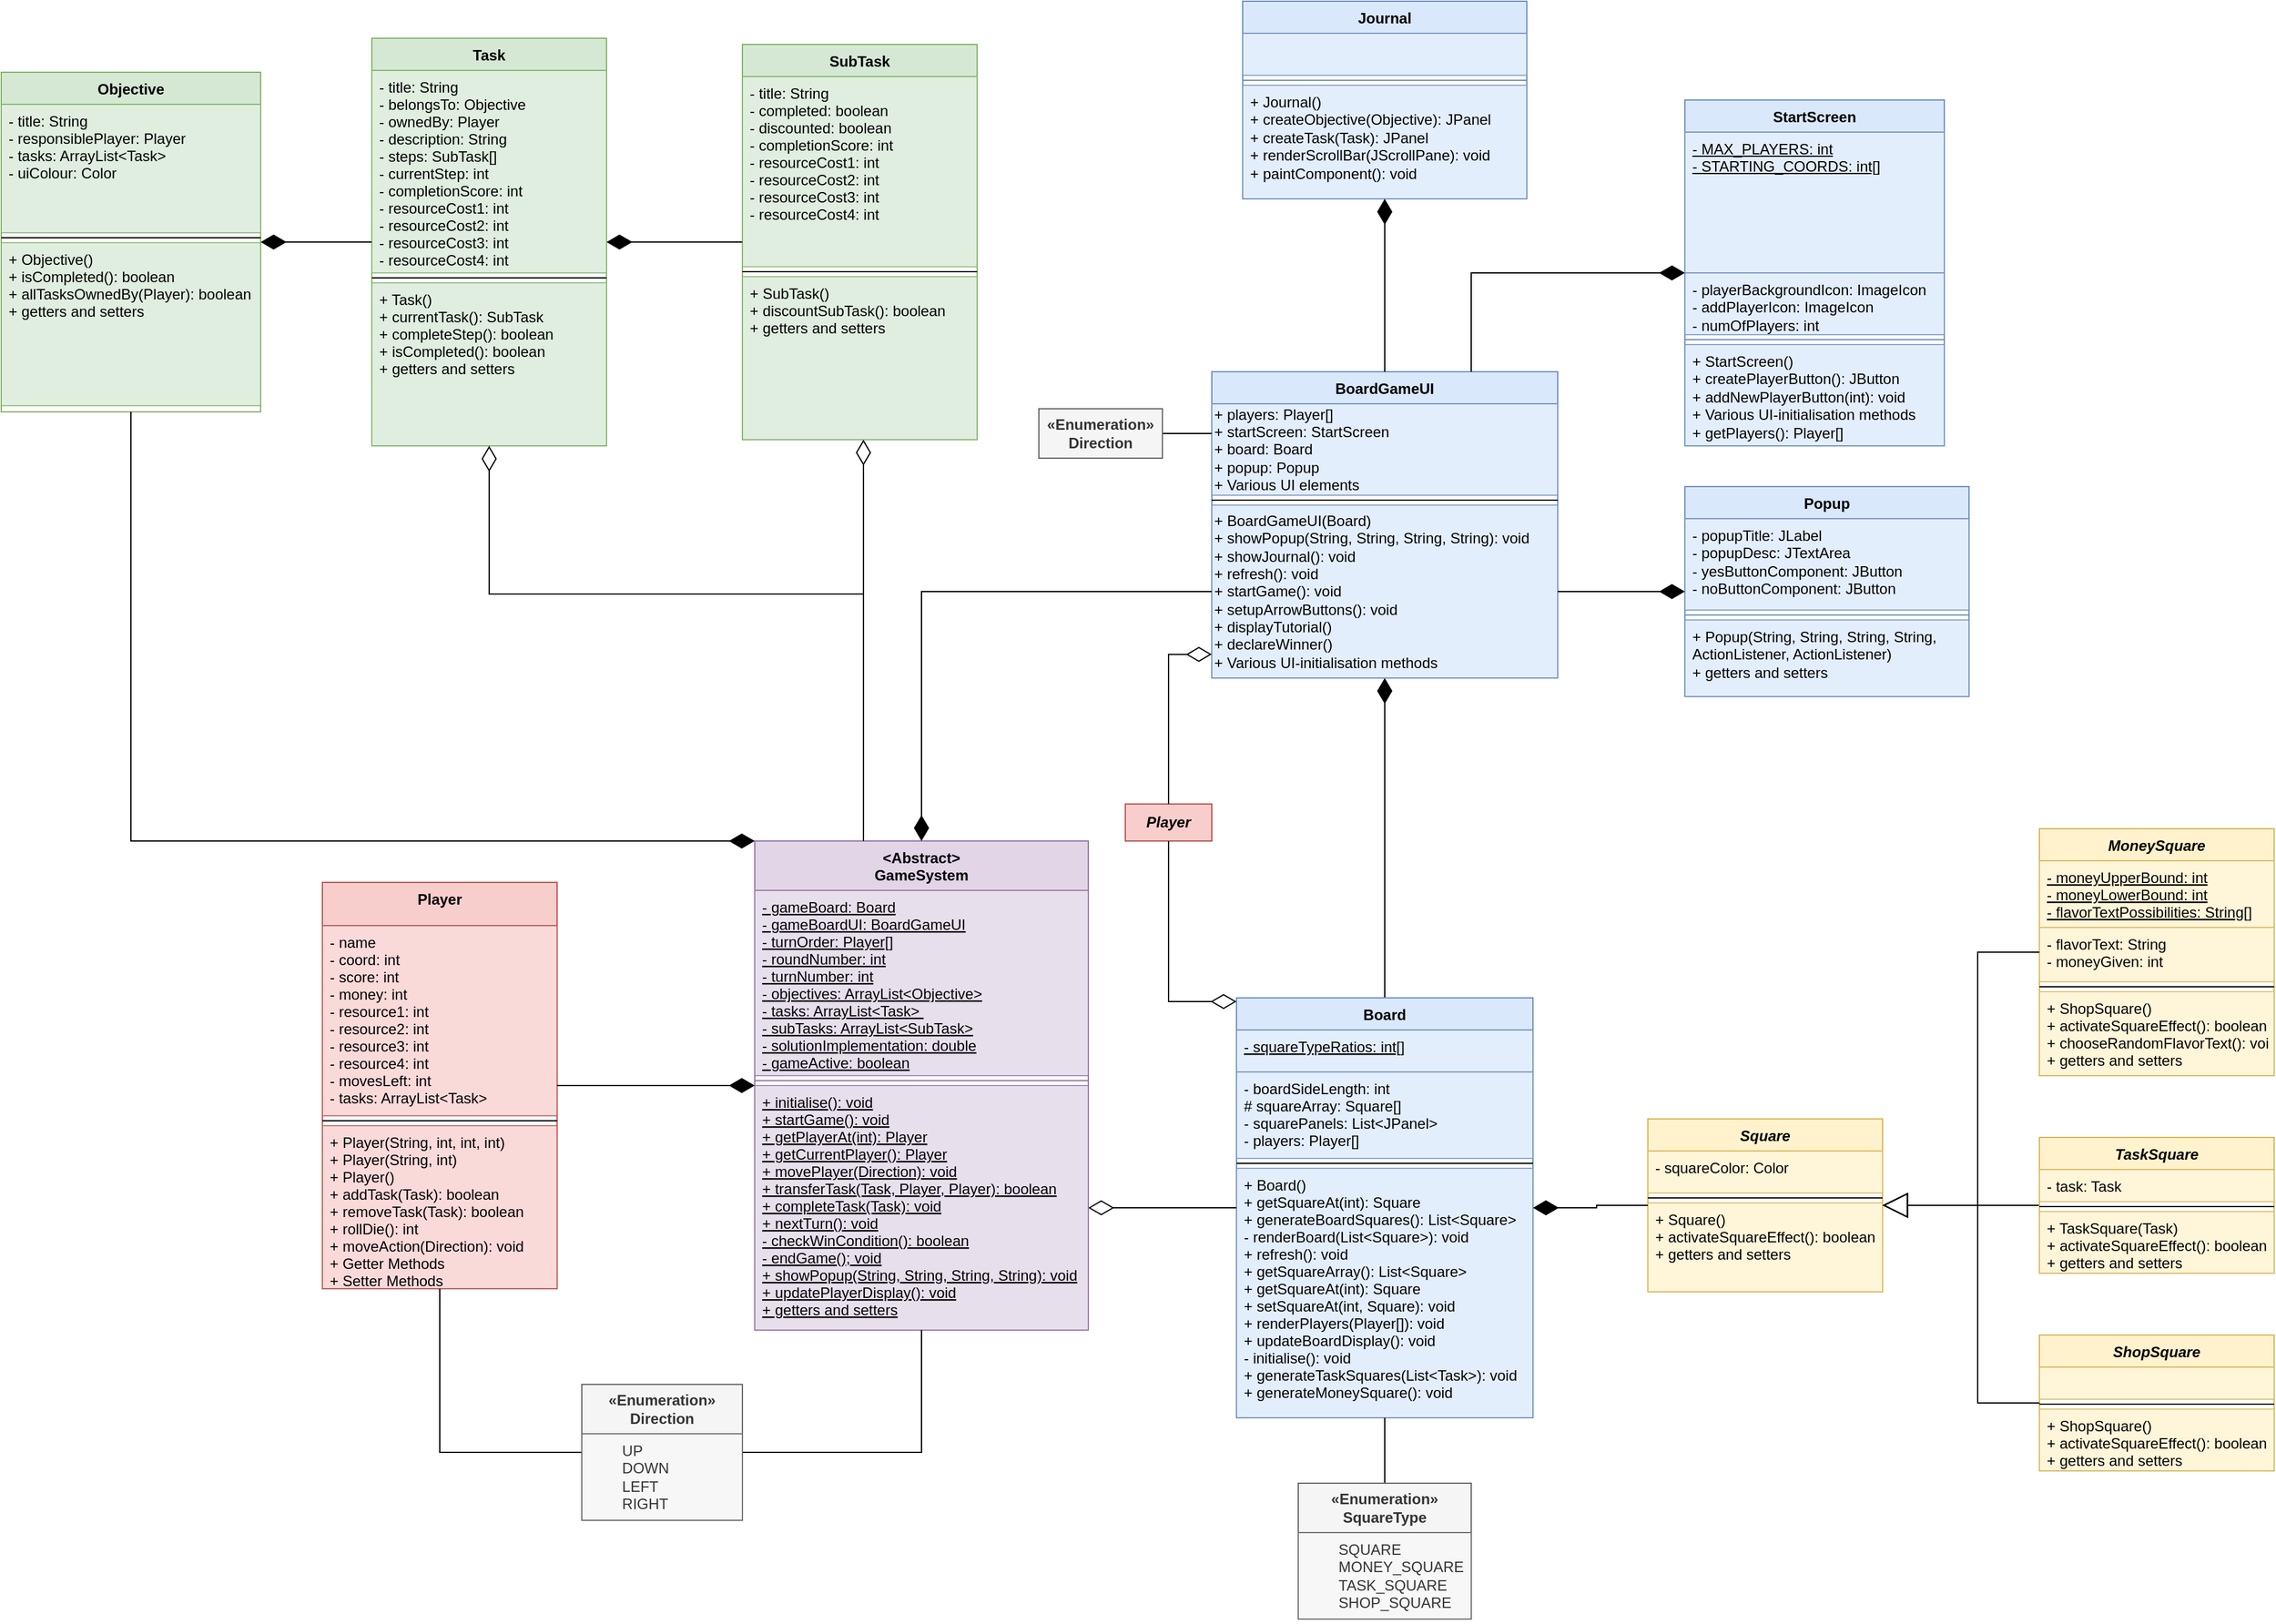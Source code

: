 <mxfile version="26.0.9">
  <diagram id="C5RBs43oDa-KdzZeNtuy" name="Page-1">
    <mxGraphModel dx="1435" dy="1969" grid="1" gridSize="10" guides="1" tooltips="1" connect="1" arrows="1" fold="1" page="1" pageScale="1" pageWidth="827" pageHeight="1169" math="0" shadow="0">
      <root>
        <mxCell id="WIyWlLk6GJQsqaUBKTNV-0" />
        <mxCell id="WIyWlLk6GJQsqaUBKTNV-1" parent="WIyWlLk6GJQsqaUBKTNV-0" />
        <mxCell id="zkfFHV4jXpPFQw0GAbJ--0" value="Square" style="swimlane;fontStyle=3;align=center;verticalAlign=top;childLayout=stackLayout;horizontal=1;startSize=26;horizontalStack=0;resizeParent=1;resizeLast=0;collapsible=1;marginBottom=0;rounded=0;shadow=0;strokeWidth=1;fillColor=#fff2cc;strokeColor=#d6b656;" parent="WIyWlLk6GJQsqaUBKTNV-1" vertex="1">
          <mxGeometry x="1654" y="195" width="190" height="140" as="geometry">
            <mxRectangle x="230" y="140" width="160" height="26" as="alternateBounds" />
          </mxGeometry>
        </mxCell>
        <mxCell id="zkfFHV4jXpPFQw0GAbJ--1" value="- squareColor: Color" style="text;align=left;verticalAlign=top;spacingLeft=4;spacingRight=4;overflow=hidden;rotatable=0;points=[[0,0.5],[1,0.5]];portConstraint=eastwest;fillColor=#fff2cc;strokeColor=#d6b656;opacity=75;" parent="zkfFHV4jXpPFQw0GAbJ--0" vertex="1">
          <mxGeometry y="26" width="190" height="34" as="geometry" />
        </mxCell>
        <mxCell id="zkfFHV4jXpPFQw0GAbJ--4" value="" style="line;html=1;strokeWidth=1;align=left;verticalAlign=middle;spacingTop=-1;spacingLeft=3;spacingRight=3;rotatable=0;labelPosition=right;points=[];portConstraint=eastwest;" parent="zkfFHV4jXpPFQw0GAbJ--0" vertex="1">
          <mxGeometry y="60" width="190" height="8" as="geometry" />
        </mxCell>
        <mxCell id="zkfFHV4jXpPFQw0GAbJ--5" value="+ Square()&#xa;+ activateSquareEffect(): boolean&#xa;+ getters and setters" style="text;align=left;verticalAlign=top;spacingLeft=4;spacingRight=4;overflow=hidden;rotatable=0;points=[[0,0.5],[1,0.5]];portConstraint=eastwest;fillColor=#fff2cc;strokeColor=#d6b656;opacity=75;" parent="zkfFHV4jXpPFQw0GAbJ--0" vertex="1">
          <mxGeometry y="68" width="190" height="72" as="geometry" />
        </mxCell>
        <mxCell id="K5BiU674pHtBU9NjnuLP-25" style="edgeStyle=orthogonalEdgeStyle;rounded=0;orthogonalLoop=1;jettySize=auto;html=1;endSize=18;startSize=18;endArrow=diamondThin;startFill=0;endFill=1;" parent="WIyWlLk6GJQsqaUBKTNV-1" source="zkfFHV4jXpPFQw0GAbJ--17" target="bCXJ4Mm03UaGC8wNrFyx-1" edge="1">
          <mxGeometry relative="1" as="geometry" />
        </mxCell>
        <mxCell id="zkfFHV4jXpPFQw0GAbJ--17" value="Board" style="swimlane;fontStyle=1;align=center;verticalAlign=top;childLayout=stackLayout;horizontal=1;startSize=26;horizontalStack=0;resizeParent=1;resizeLast=0;collapsible=1;marginBottom=0;rounded=0;shadow=0;strokeWidth=1;fillColor=#dae8fc;strokeColor=#6c8ebf;" parent="WIyWlLk6GJQsqaUBKTNV-1" vertex="1">
          <mxGeometry x="1321" y="97" width="240" height="340" as="geometry">
            <mxRectangle x="550" y="140" width="160" height="26" as="alternateBounds" />
          </mxGeometry>
        </mxCell>
        <mxCell id="zkfFHV4jXpPFQw0GAbJ--18" value="- squareTypeRatios: int[]" style="text;align=left;verticalAlign=top;spacingLeft=4;spacingRight=4;overflow=hidden;rotatable=0;points=[[0,0.5],[1,0.5]];portConstraint=eastwest;fontStyle=4;fillColor=#dae8fc;strokeColor=#6c8ebf;opacity=75;" parent="zkfFHV4jXpPFQw0GAbJ--17" vertex="1">
          <mxGeometry y="26" width="240" height="34" as="geometry" />
        </mxCell>
        <mxCell id="zkfFHV4jXpPFQw0GAbJ--19" value="- boardSideLength: int&#xa;# squareArray: Square[]&#xa;- squarePanels: List&lt;JPanel&gt;&#xa;- players: Player[]&#xa;" style="text;align=left;verticalAlign=top;spacingLeft=4;spacingRight=4;overflow=hidden;rotatable=0;points=[[0,0.5],[1,0.5]];portConstraint=eastwest;rounded=0;shadow=0;html=0;fillColor=#dae8fc;strokeColor=#6c8ebf;opacity=75;" parent="zkfFHV4jXpPFQw0GAbJ--17" vertex="1">
          <mxGeometry y="60" width="240" height="70" as="geometry" />
        </mxCell>
        <mxCell id="zkfFHV4jXpPFQw0GAbJ--23" value="" style="line;html=1;strokeWidth=1;align=left;verticalAlign=middle;spacingTop=-1;spacingLeft=3;spacingRight=3;rotatable=0;labelPosition=right;points=[];portConstraint=eastwest;" parent="zkfFHV4jXpPFQw0GAbJ--17" vertex="1">
          <mxGeometry y="130" width="240" height="8" as="geometry" />
        </mxCell>
        <mxCell id="zkfFHV4jXpPFQw0GAbJ--25" value="+ Board()&#xa;+ getSquareAt(int): Square&#xa;+ generateBoardSquares(): List&lt;Square&gt;&#xa;- renderBoard(List&lt;Square&gt;): void&#xa;+ refresh(): void&#xa;+ getSquareArray(): List&lt;Square&gt;&#xa;+ getSquareAt(int): Square&#xa;+ setSquareAt(int, Square): void&#xa;+ renderPlayers(Player[]): void&#xa;+ updateBoardDisplay(): void&#xa;- initialise(): void&#xa;+ generateTaskSquares(List&lt;Task&gt;): void&#xa;+ generateMoneySquare(): void&#xa;" style="text;align=left;verticalAlign=top;spacingLeft=4;spacingRight=4;overflow=hidden;rotatable=0;points=[[0,0.5],[1,0.5]];portConstraint=eastwest;fillColor=#dae8fc;strokeColor=#6c8ebf;opacity=75;" parent="zkfFHV4jXpPFQw0GAbJ--17" vertex="1">
          <mxGeometry y="138" width="240" height="202" as="geometry" />
        </mxCell>
        <mxCell id="RARG5RGRjb6oG-_tyjwV-17" value="Player" style="swimlane;fontStyle=1;align=center;verticalAlign=top;childLayout=stackLayout;horizontal=1;startSize=35;horizontalStack=0;resizeParent=1;resizeLast=0;collapsible=1;marginBottom=0;rounded=0;shadow=0;strokeWidth=1;fillColor=#f8cecc;strokeColor=#b85450;" parent="WIyWlLk6GJQsqaUBKTNV-1" vertex="1">
          <mxGeometry x="581" y="3.5" width="190" height="329" as="geometry">
            <mxRectangle x="230" y="140" width="160" height="26" as="alternateBounds" />
          </mxGeometry>
        </mxCell>
        <mxCell id="RARG5RGRjb6oG-_tyjwV-18" value="- name&#xa;- coord: int&#xa;- score: int&#xa;- money: int&#xa;- resource1: int&#xa;- resource2: int&#xa;- resource3: int&#xa;- resource4: int&#xa;- movesLeft: int&#xa;- tasks: ArrayList&lt;Task&gt;" style="text;align=left;verticalAlign=top;spacingLeft=4;spacingRight=4;overflow=hidden;rotatable=0;points=[[0,0.5],[1,0.5]];portConstraint=eastwest;fillColor=#f8cecc;strokeColor=#b85450;opacity=75;" parent="RARG5RGRjb6oG-_tyjwV-17" vertex="1">
          <mxGeometry y="35" width="190" height="154" as="geometry" />
        </mxCell>
        <mxCell id="RARG5RGRjb6oG-_tyjwV-19" value="" style="line;html=1;strokeWidth=1;align=left;verticalAlign=middle;spacingTop=-1;spacingLeft=3;spacingRight=3;rotatable=0;labelPosition=right;points=[];portConstraint=eastwest;" parent="RARG5RGRjb6oG-_tyjwV-17" vertex="1">
          <mxGeometry y="189" width="190" height="8" as="geometry" />
        </mxCell>
        <mxCell id="RARG5RGRjb6oG-_tyjwV-20" value="+ Player(String, int, int, int)&#xa;+ Player(String, int)&#xa;+ Player()&#xa;+ addTask(Task): boolean&#xa;+ removeTask(Task): boolean&#xa;+ rollDie(): int&#xa;+ moveAction(Direction): void&#xa;+ Getter Methods&#xa;+ Setter Methods&#xa; " style="text;align=left;verticalAlign=top;spacingLeft=4;spacingRight=4;overflow=hidden;rotatable=0;points=[[0,0.5],[1,0.5]];portConstraint=eastwest;opacity=75;fillColor=#f8cecc;strokeColor=#b85450;" parent="RARG5RGRjb6oG-_tyjwV-17" vertex="1">
          <mxGeometry y="197" width="190" height="132" as="geometry" />
        </mxCell>
        <mxCell id="tvutdW0yKNzAz1rQVRtP-5" value="&lt;Abstract&gt;&#xa;GameSystem" style="swimlane;fontStyle=1;align=center;verticalAlign=top;childLayout=stackLayout;horizontal=1;startSize=40;horizontalStack=0;resizeParent=1;resizeLast=0;collapsible=1;marginBottom=0;rounded=0;shadow=0;strokeWidth=1;fillColor=#e1d5e7;strokeColor=#9673a6;" parent="WIyWlLk6GJQsqaUBKTNV-1" vertex="1">
          <mxGeometry x="931" y="-30" width="270" height="396" as="geometry">
            <mxRectangle x="1230" y="80" width="160" height="26" as="alternateBounds" />
          </mxGeometry>
        </mxCell>
        <mxCell id="tvutdW0yKNzAz1rQVRtP-8" value="- gameBoard: Board&#xa;- gameBoardUI: BoardGameUI&#xa;- turnOrder: Player[]&#xa;- roundNumber: int&#xa;- turnNumber: int&#xa;- objectives: ArrayList&lt;Objective&gt;&#xa;- tasks: ArrayList&lt;Task&gt; &#xa;- subTasks: ArrayList&lt;SubTask&gt;&#xa;- solutionImplementation: double&#xa;- gameActive: boolean&#xa;" style="text;align=left;verticalAlign=top;spacingLeft=4;spacingRight=4;overflow=hidden;rotatable=0;points=[[0,0.5],[1,0.5]];portConstraint=eastwest;rounded=0;shadow=0;html=0;fontStyle=4;fillColor=#e1d5e7;strokeColor=#9673a6;opacity=75;" parent="tvutdW0yKNzAz1rQVRtP-5" vertex="1">
          <mxGeometry y="40" width="270" height="150" as="geometry" />
        </mxCell>
        <mxCell id="tvutdW0yKNzAz1rQVRtP-10" value="" style="line;html=1;strokeWidth=1;align=left;verticalAlign=middle;spacingTop=-1;spacingLeft=3;spacingRight=3;rotatable=0;labelPosition=right;points=[];portConstraint=eastwest;fillColor=default;strokeColor=#9673a6;fillStyle=auto;" parent="tvutdW0yKNzAz1rQVRtP-5" vertex="1">
          <mxGeometry y="190" width="270" height="8" as="geometry" />
        </mxCell>
        <mxCell id="tvutdW0yKNzAz1rQVRtP-12" value="+ initialise(): void&#xa;+ startGame(): void&#xa;+ getPlayerAt(int): Player&#xa;+ getCurrentPlayer(): Player&#xa;+ movePlayer(Direction): void&#xa;+ transferTask(Task, Player, Player): boolean&#xa;+ completeTask(Task): void&#xa;+ nextTurn(): void&#xa;- checkWinCondition(): boolean&#xa;- endGame(); void&#xa;+ showPopup(String, String, String, String): void&#xa;+ updatePlayerDisplay(): void&#xa;+ getters and setters&#xa;&#xa;" style="text;align=left;verticalAlign=top;spacingLeft=4;spacingRight=4;overflow=hidden;rotatable=0;points=[[0,0.5],[1,0.5]];portConstraint=eastwest;fontStyle=4;fillColor=#e1d5e7;strokeColor=#9673a6;opacity=75;" parent="tvutdW0yKNzAz1rQVRtP-5" vertex="1">
          <mxGeometry y="198" width="270" height="198" as="geometry" />
        </mxCell>
        <mxCell id="tvutdW0yKNzAz1rQVRtP-14" style="edgeStyle=orthogonalEdgeStyle;rounded=0;orthogonalLoop=1;jettySize=auto;html=1;endArrow=none;endFill=0;startArrow=diamondThin;startFill=0;endSize=18;startSize=18;" parent="WIyWlLk6GJQsqaUBKTNV-1" source="tvutdW0yKNzAz1rQVRtP-12" target="zkfFHV4jXpPFQw0GAbJ--17" edge="1">
          <mxGeometry relative="1" as="geometry">
            <mxPoint x="1281" y="271" as="targetPoint" />
          </mxGeometry>
        </mxCell>
        <mxCell id="bCXJ4Mm03UaGC8wNrFyx-1" value="BoardGameUI" style="swimlane;fontStyle=1;align=center;verticalAlign=top;childLayout=stackLayout;horizontal=1;startSize=26;horizontalStack=0;resizeParent=1;resizeLast=0;collapsible=1;marginBottom=0;rounded=0;shadow=0;strokeWidth=1;fillColor=#dae8fc;strokeColor=#6c8ebf;" parent="WIyWlLk6GJQsqaUBKTNV-1" vertex="1">
          <mxGeometry x="1301" y="-410" width="280" height="248" as="geometry">
            <mxRectangle x="550" y="140" width="160" height="26" as="alternateBounds" />
          </mxGeometry>
        </mxCell>
        <mxCell id="bCXJ4Mm03UaGC8wNrFyx-6" value="+ players: Player[]&lt;div&gt;+ startScreen: StartScreen&lt;/div&gt;&lt;div&gt;+ board: Board&lt;/div&gt;&lt;div&gt;+ popup: Popup&lt;/div&gt;&lt;div&gt;&lt;div&gt;+ Various UI elements&lt;/div&gt;&lt;/div&gt;" style="text;html=1;align=left;verticalAlign=middle;whiteSpace=wrap;rounded=0;fillColor=#dae8fc;strokeColor=#6c8ebf;opacity=75;" parent="bCXJ4Mm03UaGC8wNrFyx-1" vertex="1">
          <mxGeometry y="26" width="280" height="74" as="geometry" />
        </mxCell>
        <mxCell id="bCXJ4Mm03UaGC8wNrFyx-4" value="" style="line;html=1;strokeWidth=1;align=left;verticalAlign=middle;spacingTop=-1;spacingLeft=3;spacingRight=3;rotatable=0;labelPosition=right;points=[];portConstraint=eastwest;" parent="bCXJ4Mm03UaGC8wNrFyx-1" vertex="1">
          <mxGeometry y="100" width="280" height="8" as="geometry" />
        </mxCell>
        <mxCell id="bCXJ4Mm03UaGC8wNrFyx-7" value="+ BoardGameUI(Board)&lt;div&gt;+ showPopup(String, String, String, String): void&lt;br&gt;+ showJournal(): void&lt;/div&gt;&lt;div&gt;+ refresh(): void&lt;/div&gt;&lt;div&gt;+ startGame(): void&lt;/div&gt;&lt;div&gt;+ setupArrowButtons(): void&lt;br&gt;&lt;div&gt;+ displayTutorial()&lt;/div&gt;&lt;div&gt;+ declareWinner()&lt;/div&gt;&lt;/div&gt;&lt;div&gt;+ Various UI-initialisation methods&lt;/div&gt;" style="text;html=1;align=left;verticalAlign=middle;resizable=0;points=[];autosize=1;strokeColor=#6c8ebf;fillColor=#dae8fc;opacity=75;" parent="bCXJ4Mm03UaGC8wNrFyx-1" vertex="1">
          <mxGeometry y="108" width="280" height="140" as="geometry" />
        </mxCell>
        <mxCell id="nmGObv32esFRZzWeqCYr-1" value="Objective" style="swimlane;fontStyle=1;align=center;verticalAlign=top;childLayout=stackLayout;horizontal=1;startSize=26;horizontalStack=0;resizeParent=1;resizeLast=0;collapsible=1;marginBottom=0;rounded=0;shadow=0;strokeWidth=1;fillColor=#d5e8d4;strokeColor=#82b366;" parent="WIyWlLk6GJQsqaUBKTNV-1" vertex="1">
          <mxGeometry x="321" y="-652.5" width="210" height="275" as="geometry">
            <mxRectangle x="230" y="140" width="160" height="26" as="alternateBounds" />
          </mxGeometry>
        </mxCell>
        <mxCell id="nmGObv32esFRZzWeqCYr-2" value="- title: String&#xa;- responsiblePlayer: Player&#xa;- tasks: ArrayList&lt;Task&gt;&#xa;- uiColour: Color" style="text;align=left;verticalAlign=top;spacingLeft=4;spacingRight=4;overflow=hidden;rotatable=0;points=[[0,0.5],[1,0.5]];portConstraint=eastwest;fillColor=#d5e8d4;strokeColor=#82b366;opacity=75;" parent="nmGObv32esFRZzWeqCYr-1" vertex="1">
          <mxGeometry y="26" width="210" height="104" as="geometry" />
        </mxCell>
        <mxCell id="nmGObv32esFRZzWeqCYr-3" value="" style="line;html=1;strokeWidth=1;align=left;verticalAlign=middle;spacingTop=-1;spacingLeft=3;spacingRight=3;rotatable=0;labelPosition=right;points=[];portConstraint=eastwest;" parent="nmGObv32esFRZzWeqCYr-1" vertex="1">
          <mxGeometry y="130" width="210" height="8" as="geometry" />
        </mxCell>
        <mxCell id="nmGObv32esFRZzWeqCYr-4" value="+ Objective()&#xa;+ isCompleted(): boolean&#xa;+ allTasksOwnedBy(Player): boolean&#xa;+ getters and setters" style="text;align=left;verticalAlign=top;spacingLeft=4;spacingRight=4;overflow=hidden;rotatable=0;points=[[0,0.5],[1,0.5]];portConstraint=eastwest;fillColor=#d5e8d4;strokeColor=#82b366;opacity=75;" parent="nmGObv32esFRZzWeqCYr-1" vertex="1">
          <mxGeometry y="138" width="210" height="132" as="geometry" />
        </mxCell>
        <mxCell id="nmGObv32esFRZzWeqCYr-5" value="Task" style="swimlane;fontStyle=1;align=center;verticalAlign=top;childLayout=stackLayout;horizontal=1;startSize=26;horizontalStack=0;resizeParent=1;resizeLast=0;collapsible=1;marginBottom=0;rounded=0;shadow=0;strokeWidth=1;fillColor=#d5e8d4;strokeColor=#82b366;" parent="WIyWlLk6GJQsqaUBKTNV-1" vertex="1">
          <mxGeometry x="621" y="-680" width="190" height="330" as="geometry">
            <mxRectangle x="230" y="140" width="160" height="26" as="alternateBounds" />
          </mxGeometry>
        </mxCell>
        <mxCell id="nmGObv32esFRZzWeqCYr-6" value="- title: String&#xa;- belongsTo: Objective&#xa;- ownedBy: Player&#xa;- description: String&#xa;- steps: SubTask[]&#xa;- currentStep: int &#xa;- completionScore: int&#xa;- resourceCost1: int&#xa;- resourceCost2: int&#xa;- resourceCost3: int&#xa;- resourceCost4: int" style="text;align=left;verticalAlign=top;spacingLeft=4;spacingRight=4;overflow=hidden;rotatable=0;points=[[0,0.5],[1,0.5]];portConstraint=eastwest;fillColor=#d5e8d4;strokeColor=#82b366;opacity=75;" parent="nmGObv32esFRZzWeqCYr-5" vertex="1">
          <mxGeometry y="26" width="190" height="164" as="geometry" />
        </mxCell>
        <mxCell id="nmGObv32esFRZzWeqCYr-7" value="" style="line;html=1;strokeWidth=1;align=left;verticalAlign=middle;spacingTop=-1;spacingLeft=3;spacingRight=3;rotatable=0;labelPosition=right;points=[];portConstraint=eastwest;" parent="nmGObv32esFRZzWeqCYr-5" vertex="1">
          <mxGeometry y="190" width="190" height="8" as="geometry" />
        </mxCell>
        <mxCell id="nmGObv32esFRZzWeqCYr-8" value="+ Task()&#xa;+ currentTask(): SubTask&#xa;+ completeStep(): boolean&#xa;+ isCompleted(): boolean&#xa;+ getters and setters" style="text;align=left;verticalAlign=top;spacingLeft=4;spacingRight=4;overflow=hidden;rotatable=0;points=[[0,0.5],[1,0.5]];portConstraint=eastwest;fillColor=#d5e8d4;strokeColor=#82b366;opacity=75;" parent="nmGObv32esFRZzWeqCYr-5" vertex="1">
          <mxGeometry y="198" width="190" height="132" as="geometry" />
        </mxCell>
        <mxCell id="-DwnkvneZAyYinUaXX4H-1" value="SubTask" style="swimlane;fontStyle=1;align=center;verticalAlign=top;childLayout=stackLayout;horizontal=1;startSize=26;horizontalStack=0;resizeParent=1;resizeLast=0;collapsible=1;marginBottom=0;rounded=0;shadow=0;strokeWidth=1;fillColor=#d5e8d4;strokeColor=#82b366;" parent="WIyWlLk6GJQsqaUBKTNV-1" vertex="1">
          <mxGeometry x="921" y="-675" width="190" height="320" as="geometry">
            <mxRectangle x="230" y="140" width="160" height="26" as="alternateBounds" />
          </mxGeometry>
        </mxCell>
        <mxCell id="-DwnkvneZAyYinUaXX4H-2" value="- title: String&#xa;- completed: boolean&#xa;- discounted: boolean&#xa;- completionScore: int&#xa;- resourceCost1: int&#xa;- resourceCost2: int&#xa;- resourceCost3: int&#xa;- resourceCost4: int" style="text;align=left;verticalAlign=top;spacingLeft=4;spacingRight=4;overflow=hidden;rotatable=0;points=[[0,0.5],[1,0.5]];portConstraint=eastwest;fillColor=#d5e8d4;strokeColor=#82b366;opacity=75;" parent="-DwnkvneZAyYinUaXX4H-1" vertex="1">
          <mxGeometry y="26" width="190" height="154" as="geometry" />
        </mxCell>
        <mxCell id="-DwnkvneZAyYinUaXX4H-3" value="" style="line;html=1;strokeWidth=1;align=left;verticalAlign=middle;spacingTop=-1;spacingLeft=3;spacingRight=3;rotatable=0;labelPosition=right;points=[];portConstraint=eastwest;" parent="-DwnkvneZAyYinUaXX4H-1" vertex="1">
          <mxGeometry y="180" width="190" height="8" as="geometry" />
        </mxCell>
        <mxCell id="-DwnkvneZAyYinUaXX4H-4" value="+ SubTask()&#xa;+ discountSubTask(): boolean&#xa;+ getters and setters" style="text;align=left;verticalAlign=top;spacingLeft=4;spacingRight=4;overflow=hidden;rotatable=0;points=[[0,0.5],[1,0.5]];portConstraint=eastwest;fillColor=#d5e8d4;strokeColor=#82b366;opacity=75;" parent="-DwnkvneZAyYinUaXX4H-1" vertex="1">
          <mxGeometry y="188" width="190" height="132" as="geometry" />
        </mxCell>
        <mxCell id="K5BiU674pHtBU9NjnuLP-48" style="edgeStyle=orthogonalEdgeStyle;rounded=0;orthogonalLoop=1;jettySize=auto;html=1;endSize=18;startSize=18;endArrow=block;endFill=0;" parent="WIyWlLk6GJQsqaUBKTNV-1" source="-DwnkvneZAyYinUaXX4H-6" target="zkfFHV4jXpPFQw0GAbJ--0" edge="1">
          <mxGeometry relative="1" as="geometry" />
        </mxCell>
        <mxCell id="-DwnkvneZAyYinUaXX4H-6" value="TaskSquare" style="swimlane;fontStyle=3;align=center;verticalAlign=top;childLayout=stackLayout;horizontal=1;startSize=26;horizontalStack=0;resizeParent=1;resizeLast=0;collapsible=1;marginBottom=0;rounded=0;shadow=0;strokeWidth=1;fillColor=#fff2cc;strokeColor=#d6b656;" parent="WIyWlLk6GJQsqaUBKTNV-1" vertex="1">
          <mxGeometry x="1971" y="210" width="190" height="110" as="geometry">
            <mxRectangle x="230" y="140" width="160" height="26" as="alternateBounds" />
          </mxGeometry>
        </mxCell>
        <mxCell id="-DwnkvneZAyYinUaXX4H-7" value="- task: Task" style="text;align=left;verticalAlign=top;spacingLeft=4;spacingRight=4;overflow=hidden;rotatable=0;points=[[0,0.5],[1,0.5]];portConstraint=eastwest;fillColor=#fff2cc;strokeColor=#d6b656;opacity=75;" parent="-DwnkvneZAyYinUaXX4H-6" vertex="1">
          <mxGeometry y="26" width="190" height="26" as="geometry" />
        </mxCell>
        <mxCell id="-DwnkvneZAyYinUaXX4H-8" value="" style="line;html=1;strokeWidth=1;align=left;verticalAlign=middle;spacingTop=-1;spacingLeft=3;spacingRight=3;rotatable=0;labelPosition=right;points=[];portConstraint=eastwest;" parent="-DwnkvneZAyYinUaXX4H-6" vertex="1">
          <mxGeometry y="52" width="190" height="8" as="geometry" />
        </mxCell>
        <mxCell id="-DwnkvneZAyYinUaXX4H-9" value="+ TaskSquare(Task)&#xa;+ activateSquareEffect(): boolean&#xa;+ getters and setters" style="text;align=left;verticalAlign=top;spacingLeft=4;spacingRight=4;overflow=hidden;rotatable=0;points=[[0,0.5],[1,0.5]];portConstraint=eastwest;fillColor=#fff2cc;strokeColor=#d6b656;opacity=75;" parent="-DwnkvneZAyYinUaXX4H-6" vertex="1">
          <mxGeometry y="60" width="190" height="50" as="geometry" />
        </mxCell>
        <mxCell id="QbJ9R3jzlh1JHylYl5TY-0" value="ShopSquare" style="swimlane;fontStyle=3;align=center;verticalAlign=top;childLayout=stackLayout;horizontal=1;startSize=26;horizontalStack=0;resizeParent=1;resizeLast=0;collapsible=1;marginBottom=0;rounded=0;shadow=0;strokeWidth=1;fillColor=#fff2cc;strokeColor=#d6b656;" parent="WIyWlLk6GJQsqaUBKTNV-1" vertex="1">
          <mxGeometry x="1971" y="370" width="190" height="110" as="geometry">
            <mxRectangle x="230" y="140" width="160" height="26" as="alternateBounds" />
          </mxGeometry>
        </mxCell>
        <mxCell id="QbJ9R3jzlh1JHylYl5TY-1" value=" " style="text;align=left;verticalAlign=top;spacingLeft=4;spacingRight=4;overflow=hidden;rotatable=0;points=[[0,0.5],[1,0.5]];portConstraint=eastwest;fillColor=#fff2cc;strokeColor=#d6b656;opacity=75;" parent="QbJ9R3jzlh1JHylYl5TY-0" vertex="1">
          <mxGeometry y="26" width="190" height="26" as="geometry" />
        </mxCell>
        <mxCell id="QbJ9R3jzlh1JHylYl5TY-2" value="" style="line;html=1;strokeWidth=1;align=left;verticalAlign=middle;spacingTop=-1;spacingLeft=3;spacingRight=3;rotatable=0;labelPosition=right;points=[];portConstraint=eastwest;" parent="QbJ9R3jzlh1JHylYl5TY-0" vertex="1">
          <mxGeometry y="52" width="190" height="8" as="geometry" />
        </mxCell>
        <mxCell id="QbJ9R3jzlh1JHylYl5TY-3" value="+ ShopSquare()&#xa;+ activateSquareEffect(): boolean&#xa;+ getters and setters" style="text;align=left;verticalAlign=top;spacingLeft=4;spacingRight=4;overflow=hidden;rotatable=0;points=[[0,0.5],[1,0.5]];portConstraint=eastwest;fillColor=#fff2cc;strokeColor=#d6b656;opacity=75;" parent="QbJ9R3jzlh1JHylYl5TY-0" vertex="1">
          <mxGeometry y="60" width="190" height="50" as="geometry" />
        </mxCell>
        <mxCell id="QbJ9R3jzlh1JHylYl5TY-4" value="MoneySquare" style="swimlane;fontStyle=3;align=center;verticalAlign=top;childLayout=stackLayout;horizontal=1;startSize=26;horizontalStack=0;resizeParent=1;resizeLast=0;collapsible=1;marginBottom=0;rounded=0;shadow=0;strokeWidth=1;fillColor=#fff2cc;strokeColor=#d6b656;" parent="WIyWlLk6GJQsqaUBKTNV-1" vertex="1">
          <mxGeometry x="1971" y="-40" width="190" height="200" as="geometry">
            <mxRectangle x="230" y="140" width="160" height="26" as="alternateBounds" />
          </mxGeometry>
        </mxCell>
        <mxCell id="QbJ9R3jzlh1JHylYl5TY-8" value="- moneyUpperBound: int&#xa;- moneyLowerBound: int&#xa;- flavorTextPossibilities: String[]" style="text;align=left;verticalAlign=top;spacingLeft=4;spacingRight=4;overflow=hidden;rotatable=0;points=[[0,0.5],[1,0.5]];portConstraint=eastwest;fontStyle=4;fillColor=#fff2cc;strokeColor=#d6b656;opacity=75;" parent="QbJ9R3jzlh1JHylYl5TY-4" vertex="1">
          <mxGeometry y="26" width="190" height="54" as="geometry" />
        </mxCell>
        <mxCell id="QbJ9R3jzlh1JHylYl5TY-5" value="- flavorText: String&#xa;- moneyGiven: int" style="text;align=left;verticalAlign=top;spacingLeft=4;spacingRight=4;overflow=hidden;rotatable=0;points=[[0,0.5],[1,0.5]];portConstraint=eastwest;fillColor=#fff2cc;strokeColor=#d6b656;opacity=75;" parent="QbJ9R3jzlh1JHylYl5TY-4" vertex="1">
          <mxGeometry y="80" width="190" height="44" as="geometry" />
        </mxCell>
        <mxCell id="QbJ9R3jzlh1JHylYl5TY-6" value="" style="line;html=1;strokeWidth=1;align=left;verticalAlign=middle;spacingTop=-1;spacingLeft=3;spacingRight=3;rotatable=0;labelPosition=right;points=[];portConstraint=eastwest;" parent="QbJ9R3jzlh1JHylYl5TY-4" vertex="1">
          <mxGeometry y="124" width="190" height="8" as="geometry" />
        </mxCell>
        <mxCell id="QbJ9R3jzlh1JHylYl5TY-7" value="+ ShopSquare()&#xa;+ activateSquareEffect(): boolean&#xa;+ chooseRandomFlavorText(): void&#xa;+ getters and setters" style="text;align=left;verticalAlign=top;spacingLeft=4;spacingRight=4;overflow=hidden;rotatable=0;points=[[0,0.5],[1,0.5]];portConstraint=eastwest;fillColor=#fff2cc;strokeColor=#d6b656;opacity=75;" parent="QbJ9R3jzlh1JHylYl5TY-4" vertex="1">
          <mxGeometry y="132" width="190" height="68" as="geometry" />
        </mxCell>
        <mxCell id="K5BiU674pHtBU9NjnuLP-0" value="Popup" style="swimlane;fontStyle=1;align=center;verticalAlign=top;childLayout=stackLayout;horizontal=1;startSize=26;horizontalStack=0;resizeParent=1;resizeParentMax=0;resizeLast=0;collapsible=1;marginBottom=0;whiteSpace=wrap;html=1;fillColor=#dae8fc;strokeColor=#6c8ebf;" parent="WIyWlLk6GJQsqaUBKTNV-1" vertex="1">
          <mxGeometry x="1684" y="-317" width="230" height="170" as="geometry" />
        </mxCell>
        <mxCell id="K5BiU674pHtBU9NjnuLP-1" value="- popupTitle: JLabel&lt;div&gt;- popupDesc: JTextArea&lt;/div&gt;&lt;div&gt;- yesButtonComponent: JButton&lt;/div&gt;&lt;div&gt;- noButtonComponent: JButton&lt;/div&gt;" style="text;strokeColor=#6c8ebf;fillColor=#dae8fc;align=left;verticalAlign=top;spacingLeft=4;spacingRight=4;overflow=hidden;rotatable=0;points=[[0,0.5],[1,0.5]];portConstraint=eastwest;whiteSpace=wrap;html=1;opacity=75;" parent="K5BiU674pHtBU9NjnuLP-0" vertex="1">
          <mxGeometry y="26" width="230" height="74" as="geometry" />
        </mxCell>
        <mxCell id="K5BiU674pHtBU9NjnuLP-2" value="" style="line;strokeWidth=1;fillColor=none;align=left;verticalAlign=middle;spacingTop=-1;spacingLeft=3;spacingRight=3;rotatable=0;labelPosition=right;points=[];portConstraint=eastwest;strokeColor=inherit;" parent="K5BiU674pHtBU9NjnuLP-0" vertex="1">
          <mxGeometry y="100" width="230" height="8" as="geometry" />
        </mxCell>
        <mxCell id="K5BiU674pHtBU9NjnuLP-3" value="+ Popup(String, String, String, String, ActionListener, ActionListener)&lt;div&gt;+ getters and setters&lt;/div&gt;" style="text;strokeColor=#6c8ebf;fillColor=#dae8fc;align=left;verticalAlign=top;spacingLeft=4;spacingRight=4;overflow=hidden;rotatable=0;points=[[0,0.5],[1,0.5]];portConstraint=eastwest;whiteSpace=wrap;html=1;opacity=75;" parent="K5BiU674pHtBU9NjnuLP-0" vertex="1">
          <mxGeometry y="108" width="230" height="62" as="geometry" />
        </mxCell>
        <mxCell id="K5BiU674pHtBU9NjnuLP-4" value="StartScreen" style="swimlane;fontStyle=1;align=center;verticalAlign=top;childLayout=stackLayout;horizontal=1;startSize=26;horizontalStack=0;resizeParent=1;resizeParentMax=0;resizeLast=0;collapsible=1;marginBottom=0;whiteSpace=wrap;html=1;fillColor=#dae8fc;strokeColor=#6c8ebf;" parent="WIyWlLk6GJQsqaUBKTNV-1" vertex="1">
          <mxGeometry x="1684" y="-630" width="210" height="280" as="geometry" />
        </mxCell>
        <mxCell id="K5BiU674pHtBU9NjnuLP-5" value="&lt;div&gt;&lt;u&gt;- MAX_PLAYERS: int&lt;/u&gt;&lt;/div&gt;&lt;div&gt;&lt;u&gt;- STARTING_COORDS: int[]&lt;/u&gt;&lt;/div&gt;&lt;div&gt;&lt;u&gt;&lt;br&gt;&lt;/u&gt;&lt;/div&gt;" style="text;strokeColor=#6c8ebf;fillColor=#dae8fc;align=left;verticalAlign=top;spacingLeft=4;spacingRight=4;overflow=hidden;rotatable=0;points=[[0,0.5],[1,0.5]];portConstraint=eastwest;whiteSpace=wrap;html=1;opacity=75;" parent="K5BiU674pHtBU9NjnuLP-4" vertex="1">
          <mxGeometry y="26" width="210" height="114" as="geometry" />
        </mxCell>
        <mxCell id="K5BiU674pHtBU9NjnuLP-12" value="&lt;span&gt;- playerBackgroundIcon: ImageIcon&lt;/span&gt;&lt;div&gt;&lt;span&gt;- addPlayerIcon: ImageIcon&lt;/span&gt;&lt;/div&gt;&lt;div&gt;&lt;span&gt;- numOfPlayers: int&lt;/span&gt;&lt;/div&gt;" style="text;strokeColor=#6c8ebf;fillColor=#dae8fc;align=left;verticalAlign=top;spacingLeft=4;spacingRight=4;overflow=hidden;rotatable=0;points=[[0,0.5],[1,0.5]];portConstraint=eastwest;whiteSpace=wrap;html=1;fontStyle=0;opacity=75;" parent="K5BiU674pHtBU9NjnuLP-4" vertex="1">
          <mxGeometry y="140" width="210" height="50" as="geometry" />
        </mxCell>
        <mxCell id="K5BiU674pHtBU9NjnuLP-6" value="" style="line;strokeWidth=1;fillColor=none;align=left;verticalAlign=middle;spacingTop=-1;spacingLeft=3;spacingRight=3;rotatable=0;labelPosition=right;points=[];portConstraint=eastwest;strokeColor=inherit;" parent="K5BiU674pHtBU9NjnuLP-4" vertex="1">
          <mxGeometry y="190" width="210" height="8" as="geometry" />
        </mxCell>
        <mxCell id="K5BiU674pHtBU9NjnuLP-7" value="+ StartScreen()&lt;div&gt;+ createPlayerButton(): JButton&lt;br&gt;+ addNewPlayerButton(int): void&lt;/div&gt;&lt;div&gt;+ Various UI-initialisation methods&lt;/div&gt;&lt;div&gt;+ getPlayers(): Player[]&amp;nbsp;&lt;/div&gt;" style="text;strokeColor=#6c8ebf;fillColor=#dae8fc;align=left;verticalAlign=top;spacingLeft=4;spacingRight=4;overflow=hidden;rotatable=0;points=[[0,0.5],[1,0.5]];portConstraint=eastwest;whiteSpace=wrap;html=1;opacity=75;" parent="K5BiU674pHtBU9NjnuLP-4" vertex="1">
          <mxGeometry y="198" width="210" height="82" as="geometry" />
        </mxCell>
        <mxCell id="K5BiU674pHtBU9NjnuLP-13" value="Journal" style="swimlane;fontStyle=1;align=center;verticalAlign=top;childLayout=stackLayout;horizontal=1;startSize=26;horizontalStack=0;resizeParent=1;resizeParentMax=0;resizeLast=0;collapsible=1;marginBottom=0;whiteSpace=wrap;html=1;fillColor=#dae8fc;strokeColor=#6c8ebf;" parent="WIyWlLk6GJQsqaUBKTNV-1" vertex="1">
          <mxGeometry x="1326" y="-710" width="230" height="160" as="geometry" />
        </mxCell>
        <mxCell id="K5BiU674pHtBU9NjnuLP-14" value="&amp;nbsp;" style="text;strokeColor=#6c8ebf;fillColor=#dae8fc;align=left;verticalAlign=top;spacingLeft=4;spacingRight=4;overflow=hidden;rotatable=0;points=[[0,0.5],[1,0.5]];portConstraint=eastwest;whiteSpace=wrap;html=1;opacity=75;" parent="K5BiU674pHtBU9NjnuLP-13" vertex="1">
          <mxGeometry y="26" width="230" height="34" as="geometry" />
        </mxCell>
        <mxCell id="K5BiU674pHtBU9NjnuLP-15" value="" style="line;strokeWidth=1;fillColor=none;align=left;verticalAlign=middle;spacingTop=-1;spacingLeft=3;spacingRight=3;rotatable=0;labelPosition=right;points=[];portConstraint=eastwest;strokeColor=inherit;" parent="K5BiU674pHtBU9NjnuLP-13" vertex="1">
          <mxGeometry y="60" width="230" height="8" as="geometry" />
        </mxCell>
        <mxCell id="K5BiU674pHtBU9NjnuLP-16" value="+ Journal()&lt;div&gt;+ createObjective(Objective): JPanel&lt;/div&gt;&lt;div&gt;+ createTask(Task): JPanel&lt;/div&gt;&lt;div&gt;+ renderScrollBar(JScrollPane): void&lt;br&gt;&lt;div&gt;&lt;div&gt;+ paintComponent(): void&lt;/div&gt;&lt;/div&gt;&lt;/div&gt;" style="text;strokeColor=#6c8ebf;fillColor=#dae8fc;align=left;verticalAlign=top;spacingLeft=4;spacingRight=4;overflow=hidden;rotatable=0;points=[[0,0.5],[1,0.5]];portConstraint=eastwest;whiteSpace=wrap;html=1;opacity=75;" parent="K5BiU674pHtBU9NjnuLP-13" vertex="1">
          <mxGeometry y="68" width="230" height="92" as="geometry" />
        </mxCell>
        <mxCell id="K5BiU674pHtBU9NjnuLP-51" style="edgeStyle=orthogonalEdgeStyle;rounded=0;orthogonalLoop=1;jettySize=auto;html=1;endSize=18;startSize=18;endArrow=none;startFill=0;" parent="WIyWlLk6GJQsqaUBKTNV-1" source="K5BiU674pHtBU9NjnuLP-22" target="RARG5RGRjb6oG-_tyjwV-17" edge="1">
          <mxGeometry relative="1" as="geometry" />
        </mxCell>
        <mxCell id="K5BiU674pHtBU9NjnuLP-52" style="edgeStyle=orthogonalEdgeStyle;rounded=0;orthogonalLoop=1;jettySize=auto;html=1;endSize=18;startSize=18;endArrow=none;startFill=0;" parent="WIyWlLk6GJQsqaUBKTNV-1" source="K5BiU674pHtBU9NjnuLP-22" target="tvutdW0yKNzAz1rQVRtP-5" edge="1">
          <mxGeometry relative="1" as="geometry" />
        </mxCell>
        <mxCell id="K5BiU674pHtBU9NjnuLP-22" value="«Enumeration»&lt;br&gt;&lt;span&gt;Direction&lt;/span&gt;" style="html=1;whiteSpace=wrap;shape=swimlane;fontStyle=1;startSize=40;childLayout=stackLayout;horizontal=1;fillColor=#f5f5f5;horizontalStack=0;resizeParent=1;resizeParentMax=0;resizeLast=0;collapsible=1;marginBottom=0;fontColor=#333333;strokeColor=#666666;" parent="WIyWlLk6GJQsqaUBKTNV-1" vertex="1">
          <mxGeometry x="791" y="410" width="130" height="110" as="geometry" />
        </mxCell>
        <mxCell id="K5BiU674pHtBU9NjnuLP-23" value="&lt;span style=&quot;white-space: pre;&quot;&gt;&#x9;&lt;/span&gt;UP&lt;div&gt;&lt;span style=&quot;white-space: pre;&quot;&gt;&#x9;&lt;/span&gt;DOWN&lt;br&gt;&lt;span style=&quot;white-space: pre;&quot;&gt;&#x9;&lt;/span&gt;LEFT&lt;br&gt;&lt;span style=&quot;white-space: pre;&quot;&gt;&#x9;&lt;/span&gt;RIGHT&lt;/div&gt;" style="text;strokeColor=#666666;fillColor=#f5f5f5;align=left;verticalAlign=top;spacingLeft=4;spacingRight=4;overflow=hidden;rotatable=0;points=[[0,0.5],[1,0.5]];portConstraint=eastwest;whiteSpace=wrap;html=1;fontColor=#333333;opacity=75;" parent="K5BiU674pHtBU9NjnuLP-22" vertex="1">
          <mxGeometry y="40" width="130" height="70" as="geometry" />
        </mxCell>
        <mxCell id="K5BiU674pHtBU9NjnuLP-24" value="" style="endArrow=diamondThin;html=1;endSize=18;startArrow=none;startSize=18;startFill=0;edgeStyle=orthogonalEdgeStyle;align=left;verticalAlign=bottom;rounded=0;endFill=1;" parent="WIyWlLk6GJQsqaUBKTNV-1" source="bCXJ4Mm03UaGC8wNrFyx-7" target="tvutdW0yKNzAz1rQVRtP-5" edge="1">
          <mxGeometry x="-1" y="-13" relative="1" as="geometry">
            <mxPoint x="1121" y="-20" as="sourcePoint" />
            <mxPoint x="1281" y="-20" as="targetPoint" />
            <mxPoint x="10" y="5" as="offset" />
          </mxGeometry>
        </mxCell>
        <mxCell id="K5BiU674pHtBU9NjnuLP-26" style="edgeStyle=orthogonalEdgeStyle;rounded=0;orthogonalLoop=1;jettySize=auto;html=1;endSize=18;startSize=18;endArrow=diamondThin;startFill=0;endFill=1;" parent="WIyWlLk6GJQsqaUBKTNV-1" source="bCXJ4Mm03UaGC8wNrFyx-1" target="K5BiU674pHtBU9NjnuLP-13" edge="1">
          <mxGeometry relative="1" as="geometry">
            <mxPoint x="1601" y="-433" as="sourcePoint" />
            <mxPoint x="1601" y="-580" as="targetPoint" />
          </mxGeometry>
        </mxCell>
        <mxCell id="K5BiU674pHtBU9NjnuLP-27" style="edgeStyle=orthogonalEdgeStyle;rounded=0;orthogonalLoop=1;jettySize=auto;html=1;endSize=18;startSize=18;endArrow=diamondThin;startFill=0;endFill=1;exitX=0.75;exitY=0;exitDx=0;exitDy=0;" parent="WIyWlLk6GJQsqaUBKTNV-1" source="bCXJ4Mm03UaGC8wNrFyx-1" target="K5BiU674pHtBU9NjnuLP-4" edge="1">
          <mxGeometry relative="1" as="geometry">
            <mxPoint x="1621" y="-416.5" as="sourcePoint" />
            <mxPoint x="1621" y="-563.5" as="targetPoint" />
          </mxGeometry>
        </mxCell>
        <mxCell id="K5BiU674pHtBU9NjnuLP-28" style="edgeStyle=orthogonalEdgeStyle;rounded=0;orthogonalLoop=1;jettySize=auto;html=1;endSize=18;startSize=18;endArrow=diamondThin;startFill=0;endFill=1;" parent="WIyWlLk6GJQsqaUBKTNV-1" source="bCXJ4Mm03UaGC8wNrFyx-7" target="K5BiU674pHtBU9NjnuLP-0" edge="1">
          <mxGeometry relative="1" as="geometry">
            <mxPoint x="1621" y="-3" as="sourcePoint" />
            <mxPoint x="1621" y="-150" as="targetPoint" />
          </mxGeometry>
        </mxCell>
        <mxCell id="K5BiU674pHtBU9NjnuLP-31" style="edgeStyle=orthogonalEdgeStyle;rounded=0;orthogonalLoop=1;jettySize=auto;html=1;endSize=18;startSize=18;endArrow=none;startFill=1;endFill=1;exitX=0;exitY=0;exitDx=0;exitDy=0;startArrow=diamondThin;" parent="WIyWlLk6GJQsqaUBKTNV-1" source="tvutdW0yKNzAz1rQVRtP-5" target="nmGObv32esFRZzWeqCYr-1" edge="1">
          <mxGeometry relative="1" as="geometry">
            <mxPoint x="949.95" y="-73" as="sourcePoint" />
            <mxPoint x="949.95" y="-310" as="targetPoint" />
            <Array as="points">
              <mxPoint x="426" y="-30" />
            </Array>
          </mxGeometry>
        </mxCell>
        <mxCell id="K5BiU674pHtBU9NjnuLP-35" style="edgeStyle=orthogonalEdgeStyle;rounded=0;orthogonalLoop=1;jettySize=auto;html=1;endSize=18;startSize=18;endArrow=diamondThin;startFill=0;endFill=1;" parent="WIyWlLk6GJQsqaUBKTNV-1" source="-DwnkvneZAyYinUaXX4H-1" target="nmGObv32esFRZzWeqCYr-5" edge="1">
          <mxGeometry relative="1" as="geometry">
            <mxPoint x="1191" y="-393" as="sourcePoint" />
            <mxPoint x="1191" y="-630" as="targetPoint" />
          </mxGeometry>
        </mxCell>
        <mxCell id="K5BiU674pHtBU9NjnuLP-36" style="edgeStyle=orthogonalEdgeStyle;rounded=0;orthogonalLoop=1;jettySize=auto;html=1;endSize=18;startSize=18;endArrow=diamondThin;startFill=0;endFill=0;" parent="WIyWlLk6GJQsqaUBKTNV-1" target="-DwnkvneZAyYinUaXX4H-1" edge="1">
          <mxGeometry relative="1" as="geometry">
            <mxPoint x="1019" y="-30" as="sourcePoint" />
            <mxPoint x="1019" y="-385" as="targetPoint" />
            <Array as="points">
              <mxPoint x="1019" y="-190" />
              <mxPoint x="1019" y="-190" />
            </Array>
          </mxGeometry>
        </mxCell>
        <mxCell id="K5BiU674pHtBU9NjnuLP-38" style="edgeStyle=orthogonalEdgeStyle;rounded=0;orthogonalLoop=1;jettySize=auto;html=1;endSize=18;startSize=18;endArrow=diamondThin;startFill=0;endFill=0;" parent="WIyWlLk6GJQsqaUBKTNV-1" source="tvutdW0yKNzAz1rQVRtP-5" target="nmGObv32esFRZzWeqCYr-5" edge="1">
          <mxGeometry relative="1" as="geometry">
            <mxPoint x="715.57" y="-123" as="sourcePoint" />
            <mxPoint x="715.57" y="-360" as="targetPoint" />
            <Array as="points">
              <mxPoint x="1019" y="-230" />
              <mxPoint x="716" y="-230" />
            </Array>
          </mxGeometry>
        </mxCell>
        <mxCell id="K5BiU674pHtBU9NjnuLP-39" style="edgeStyle=orthogonalEdgeStyle;rounded=0;orthogonalLoop=1;jettySize=auto;html=1;endSize=18;startSize=18;endArrow=diamondThin;startFill=0;endFill=1;" parent="WIyWlLk6GJQsqaUBKTNV-1" source="nmGObv32esFRZzWeqCYr-5" target="nmGObv32esFRZzWeqCYr-1" edge="1">
          <mxGeometry relative="1" as="geometry">
            <mxPoint x="621" y="-550" as="sourcePoint" />
            <mxPoint x="511" y="-550" as="targetPoint" />
          </mxGeometry>
        </mxCell>
        <mxCell id="K5BiU674pHtBU9NjnuLP-41" style="edgeStyle=orthogonalEdgeStyle;rounded=0;orthogonalLoop=1;jettySize=auto;html=1;endSize=18;startSize=18;endArrow=diamondThin;startFill=0;endFill=1;" parent="WIyWlLk6GJQsqaUBKTNV-1" source="RARG5RGRjb6oG-_tyjwV-17" target="tvutdW0yKNzAz1rQVRtP-5" edge="1">
          <mxGeometry relative="1" as="geometry">
            <mxPoint x="951" y="-515" as="sourcePoint" />
            <mxPoint x="841" y="-515" as="targetPoint" />
          </mxGeometry>
        </mxCell>
        <mxCell id="K5BiU674pHtBU9NjnuLP-42" value="&lt;i&gt;Player&lt;/i&gt;" style="html=1;whiteSpace=wrap;fillColor=#f8cecc;strokeColor=#b85450;fontStyle=1" parent="WIyWlLk6GJQsqaUBKTNV-1" vertex="1">
          <mxGeometry x="1231" y="-60" width="70" height="30" as="geometry" />
        </mxCell>
        <mxCell id="K5BiU674pHtBU9NjnuLP-44" style="edgeStyle=orthogonalEdgeStyle;rounded=0;orthogonalLoop=1;jettySize=auto;html=1;entryX=0;entryY=0.649;entryDx=0;entryDy=0;entryPerimeter=0;endSize=18;startSize=18;endArrow=diamondThin;endFill=0;" parent="WIyWlLk6GJQsqaUBKTNV-1" source="K5BiU674pHtBU9NjnuLP-42" edge="1">
          <mxGeometry relative="1" as="geometry">
            <mxPoint x="1266.0" y="-50" as="sourcePoint" />
            <mxPoint x="1301" y="-181.14" as="targetPoint" />
            <Array as="points">
              <mxPoint x="1266" y="-181" />
            </Array>
          </mxGeometry>
        </mxCell>
        <mxCell id="K5BiU674pHtBU9NjnuLP-46" style="edgeStyle=orthogonalEdgeStyle;rounded=0;orthogonalLoop=1;jettySize=auto;html=1;endSize=18;startSize=18;endArrow=diamondThin;endFill=0;" parent="WIyWlLk6GJQsqaUBKTNV-1" source="K5BiU674pHtBU9NjnuLP-42" target="zkfFHV4jXpPFQw0GAbJ--17" edge="1">
          <mxGeometry relative="1" as="geometry">
            <mxPoint x="1261" y="161" as="sourcePoint" />
            <mxPoint x="1296" y="40" as="targetPoint" />
            <Array as="points">
              <mxPoint x="1266" y="100" />
            </Array>
          </mxGeometry>
        </mxCell>
        <mxCell id="K5BiU674pHtBU9NjnuLP-47" style="edgeStyle=orthogonalEdgeStyle;rounded=0;orthogonalLoop=1;jettySize=auto;html=1;endSize=18;startSize=18;endArrow=diamondThin;startFill=0;endFill=1;" parent="WIyWlLk6GJQsqaUBKTNV-1" source="zkfFHV4jXpPFQw0GAbJ--0" target="zkfFHV4jXpPFQw0GAbJ--17" edge="1">
          <mxGeometry relative="1" as="geometry">
            <mxPoint x="1571" y="350" as="sourcePoint" />
            <mxPoint x="1731" y="350" as="targetPoint" />
          </mxGeometry>
        </mxCell>
        <mxCell id="K5BiU674pHtBU9NjnuLP-49" style="edgeStyle=orthogonalEdgeStyle;rounded=0;orthogonalLoop=1;jettySize=auto;html=1;endSize=18;startSize=18;endArrow=block;endFill=0;" parent="WIyWlLk6GJQsqaUBKTNV-1" source="QbJ9R3jzlh1JHylYl5TY-4" target="zkfFHV4jXpPFQw0GAbJ--0" edge="1">
          <mxGeometry relative="1" as="geometry">
            <mxPoint x="2031" y="80" as="sourcePoint" />
            <mxPoint x="1861" y="80" as="targetPoint" />
            <Array as="points">
              <mxPoint x="1921" y="60" />
              <mxPoint x="1921" y="265" />
            </Array>
          </mxGeometry>
        </mxCell>
        <mxCell id="K5BiU674pHtBU9NjnuLP-50" style="edgeStyle=orthogonalEdgeStyle;rounded=0;orthogonalLoop=1;jettySize=auto;html=1;endSize=18;startSize=18;endArrow=block;endFill=0;" parent="WIyWlLk6GJQsqaUBKTNV-1" source="QbJ9R3jzlh1JHylYl5TY-0" target="zkfFHV4jXpPFQw0GAbJ--0" edge="1">
          <mxGeometry relative="1" as="geometry">
            <mxPoint x="2031" y="450" as="sourcePoint" />
            <mxPoint x="1861" y="450" as="targetPoint" />
            <Array as="points">
              <mxPoint x="1921" y="425" />
              <mxPoint x="1921" y="265" />
            </Array>
          </mxGeometry>
        </mxCell>
        <mxCell id="K5BiU674pHtBU9NjnuLP-54" style="edgeStyle=orthogonalEdgeStyle;rounded=0;orthogonalLoop=1;jettySize=auto;html=1;endSize=18;startSize=18;endArrow=none;startFill=0;" parent="WIyWlLk6GJQsqaUBKTNV-1" source="K5BiU674pHtBU9NjnuLP-53" target="bCXJ4Mm03UaGC8wNrFyx-1" edge="1">
          <mxGeometry relative="1" as="geometry">
            <Array as="points">
              <mxPoint x="1281" y="-360" />
              <mxPoint x="1281" y="-360" />
            </Array>
          </mxGeometry>
        </mxCell>
        <mxCell id="K5BiU674pHtBU9NjnuLP-53" value="«Enumeration»&lt;br&gt;&lt;span&gt;Direction&lt;/span&gt;" style="html=1;whiteSpace=wrap;fontStyle=1;fillColor=#f5f5f5;fontColor=#333333;strokeColor=#666666;" parent="WIyWlLk6GJQsqaUBKTNV-1" vertex="1">
          <mxGeometry x="1161" y="-380" width="100" height="40" as="geometry" />
        </mxCell>
        <mxCell id="r12lAnDz85NcnRd-gLpZ-2" style="edgeStyle=orthogonalEdgeStyle;rounded=0;orthogonalLoop=1;jettySize=auto;html=1;endSize=18;startSize=18;endArrow=none;startFill=0;" edge="1" parent="WIyWlLk6GJQsqaUBKTNV-1" source="r12lAnDz85NcnRd-gLpZ-0" target="zkfFHV4jXpPFQw0GAbJ--17">
          <mxGeometry relative="1" as="geometry" />
        </mxCell>
        <mxCell id="r12lAnDz85NcnRd-gLpZ-0" value="«Enumeration»&lt;br&gt;&lt;span&gt;SquareType&lt;/span&gt;" style="html=1;whiteSpace=wrap;shape=swimlane;fontStyle=1;startSize=40;childLayout=stackLayout;horizontal=1;fillColor=#f5f5f5;horizontalStack=0;resizeParent=1;resizeParentMax=0;resizeLast=0;collapsible=1;marginBottom=0;fontColor=#333333;strokeColor=#666666;" vertex="1" parent="WIyWlLk6GJQsqaUBKTNV-1">
          <mxGeometry x="1371" y="490" width="140" height="110" as="geometry" />
        </mxCell>
        <mxCell id="r12lAnDz85NcnRd-gLpZ-1" value="&lt;span style=&quot;white-space: pre;&quot;&gt;&#x9;&lt;/span&gt;SQUARE&lt;div&gt;&lt;span style=&quot;white-space: pre;&quot;&gt;&#x9;&lt;/span&gt;MONEY_SQUARE&lt;br&gt;&lt;span style=&quot;white-space: pre;&quot;&gt;&#x9;&lt;/span&gt;TASK_SQUARE&lt;br&gt;&lt;span style=&quot;white-space: pre;&quot;&gt;&#x9;&lt;/span&gt;SHOP_SQUARE&lt;/div&gt;" style="text;strokeColor=#666666;fillColor=#f5f5f5;align=left;verticalAlign=top;spacingLeft=4;spacingRight=4;overflow=hidden;rotatable=0;points=[[0,0.5],[1,0.5]];portConstraint=eastwest;whiteSpace=wrap;html=1;fontColor=#333333;opacity=75;" vertex="1" parent="r12lAnDz85NcnRd-gLpZ-0">
          <mxGeometry y="40" width="140" height="70" as="geometry" />
        </mxCell>
      </root>
    </mxGraphModel>
  </diagram>
</mxfile>

